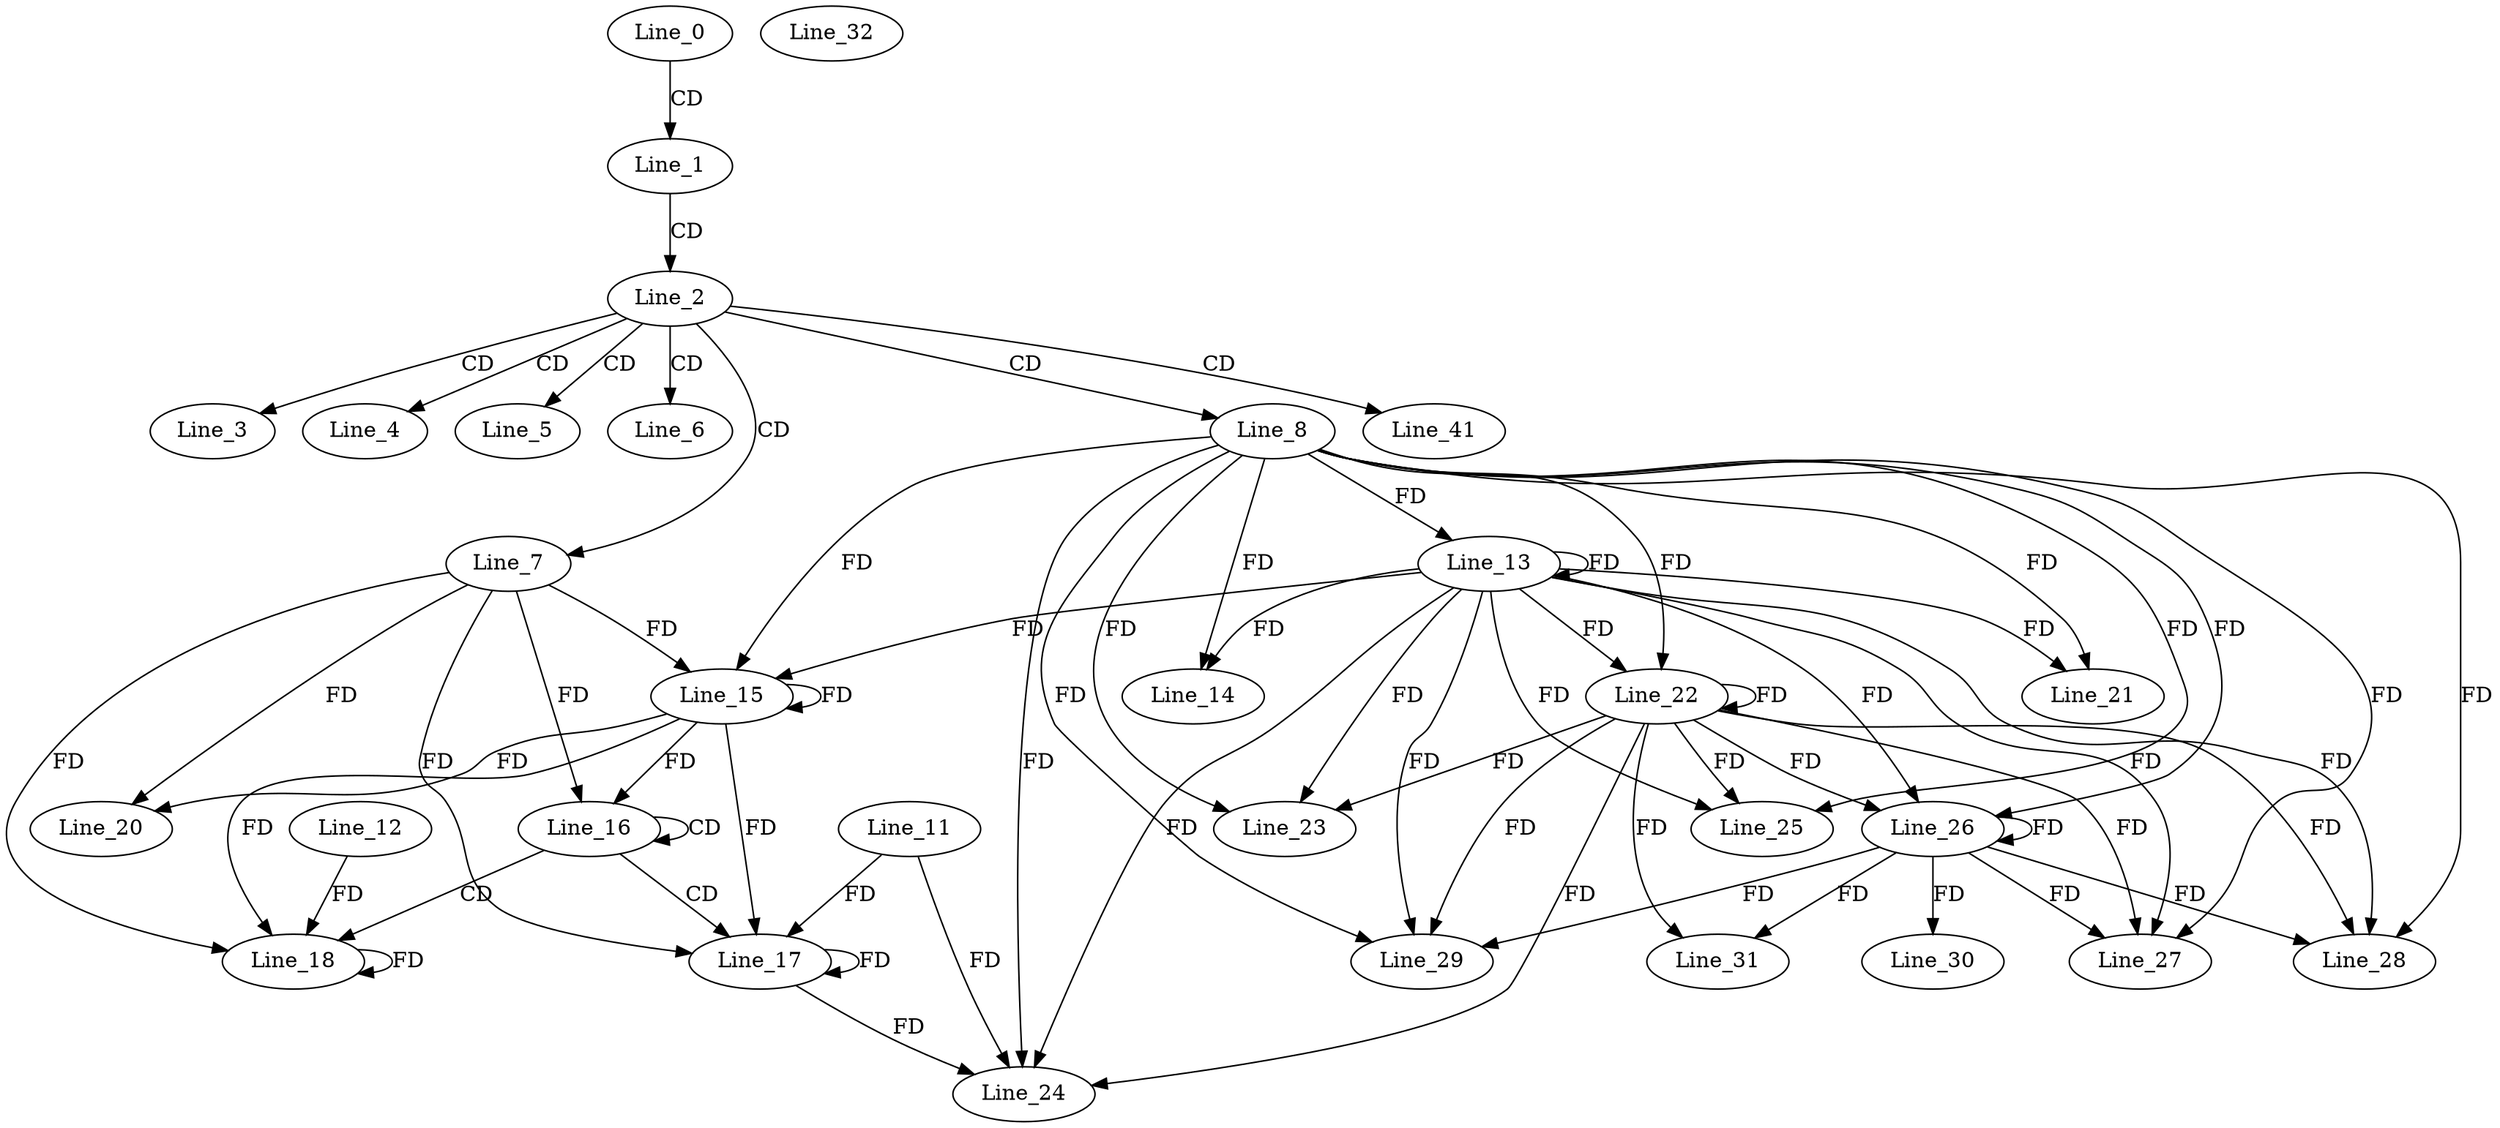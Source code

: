 digraph G {
  Line_0;
  Line_1;
  Line_2;
  Line_3;
  Line_4;
  Line_5;
  Line_6;
  Line_7;
  Line_8;
  Line_13;
  Line_13;
  Line_14;
  Line_15;
  Line_15;
  Line_16;
  Line_16;
  Line_17;
  Line_11;
  Line_17;
  Line_18;
  Line_12;
  Line_18;
  Line_20;
  Line_21;
  Line_22;
  Line_22;
  Line_23;
  Line_24;
  Line_25;
  Line_26;
  Line_26;
  Line_27;
  Line_28;
  Line_29;
  Line_30;
  Line_31;
  Line_32;
  Line_41;
  Line_0 -> Line_1 [ label="CD" ];
  Line_1 -> Line_2 [ label="CD" ];
  Line_2 -> Line_3 [ label="CD" ];
  Line_2 -> Line_4 [ label="CD" ];
  Line_2 -> Line_5 [ label="CD" ];
  Line_2 -> Line_6 [ label="CD" ];
  Line_2 -> Line_7 [ label="CD" ];
  Line_2 -> Line_8 [ label="CD" ];
  Line_8 -> Line_13 [ label="FD" ];
  Line_13 -> Line_13 [ label="FD" ];
  Line_8 -> Line_14 [ label="FD" ];
  Line_13 -> Line_14 [ label="FD" ];
  Line_7 -> Line_15 [ label="FD" ];
  Line_15 -> Line_15 [ label="FD" ];
  Line_8 -> Line_15 [ label="FD" ];
  Line_13 -> Line_15 [ label="FD" ];
  Line_16 -> Line_16 [ label="CD" ];
  Line_7 -> Line_16 [ label="FD" ];
  Line_15 -> Line_16 [ label="FD" ];
  Line_16 -> Line_17 [ label="CD" ];
  Line_17 -> Line_17 [ label="FD" ];
  Line_11 -> Line_17 [ label="FD" ];
  Line_7 -> Line_17 [ label="FD" ];
  Line_15 -> Line_17 [ label="FD" ];
  Line_16 -> Line_18 [ label="CD" ];
  Line_18 -> Line_18 [ label="FD" ];
  Line_12 -> Line_18 [ label="FD" ];
  Line_7 -> Line_18 [ label="FD" ];
  Line_15 -> Line_18 [ label="FD" ];
  Line_7 -> Line_20 [ label="FD" ];
  Line_15 -> Line_20 [ label="FD" ];
  Line_8 -> Line_21 [ label="FD" ];
  Line_13 -> Line_21 [ label="FD" ];
  Line_8 -> Line_22 [ label="FD" ];
  Line_13 -> Line_22 [ label="FD" ];
  Line_22 -> Line_22 [ label="FD" ];
  Line_8 -> Line_23 [ label="FD" ];
  Line_13 -> Line_23 [ label="FD" ];
  Line_22 -> Line_23 [ label="FD" ];
  Line_8 -> Line_24 [ label="FD" ];
  Line_13 -> Line_24 [ label="FD" ];
  Line_22 -> Line_24 [ label="FD" ];
  Line_17 -> Line_24 [ label="FD" ];
  Line_11 -> Line_24 [ label="FD" ];
  Line_8 -> Line_25 [ label="FD" ];
  Line_13 -> Line_25 [ label="FD" ];
  Line_22 -> Line_25 [ label="FD" ];
  Line_8 -> Line_26 [ label="FD" ];
  Line_13 -> Line_26 [ label="FD" ];
  Line_22 -> Line_26 [ label="FD" ];
  Line_26 -> Line_26 [ label="FD" ];
  Line_8 -> Line_27 [ label="FD" ];
  Line_13 -> Line_27 [ label="FD" ];
  Line_22 -> Line_27 [ label="FD" ];
  Line_26 -> Line_27 [ label="FD" ];
  Line_8 -> Line_28 [ label="FD" ];
  Line_13 -> Line_28 [ label="FD" ];
  Line_22 -> Line_28 [ label="FD" ];
  Line_26 -> Line_28 [ label="FD" ];
  Line_8 -> Line_29 [ label="FD" ];
  Line_13 -> Line_29 [ label="FD" ];
  Line_22 -> Line_29 [ label="FD" ];
  Line_26 -> Line_29 [ label="FD" ];
  Line_26 -> Line_30 [ label="FD" ];
  Line_22 -> Line_31 [ label="FD" ];
  Line_26 -> Line_31 [ label="FD" ];
  Line_2 -> Line_41 [ label="CD" ];
}
